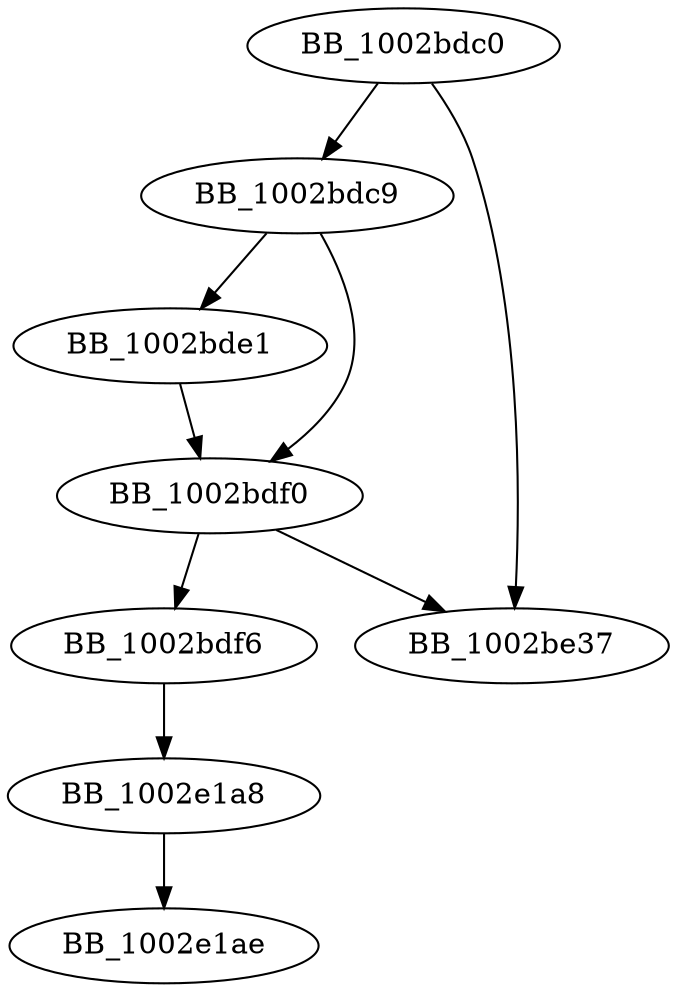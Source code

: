 DiGraph _exp{
BB_1002bdc0->BB_1002bdc9
BB_1002bdc0->BB_1002be37
BB_1002bdc9->BB_1002bde1
BB_1002bdc9->BB_1002bdf0
BB_1002bde1->BB_1002bdf0
BB_1002bdf0->BB_1002bdf6
BB_1002bdf0->BB_1002be37
BB_1002bdf6->BB_1002e1a8
BB_1002e1a8->BB_1002e1ae
}
